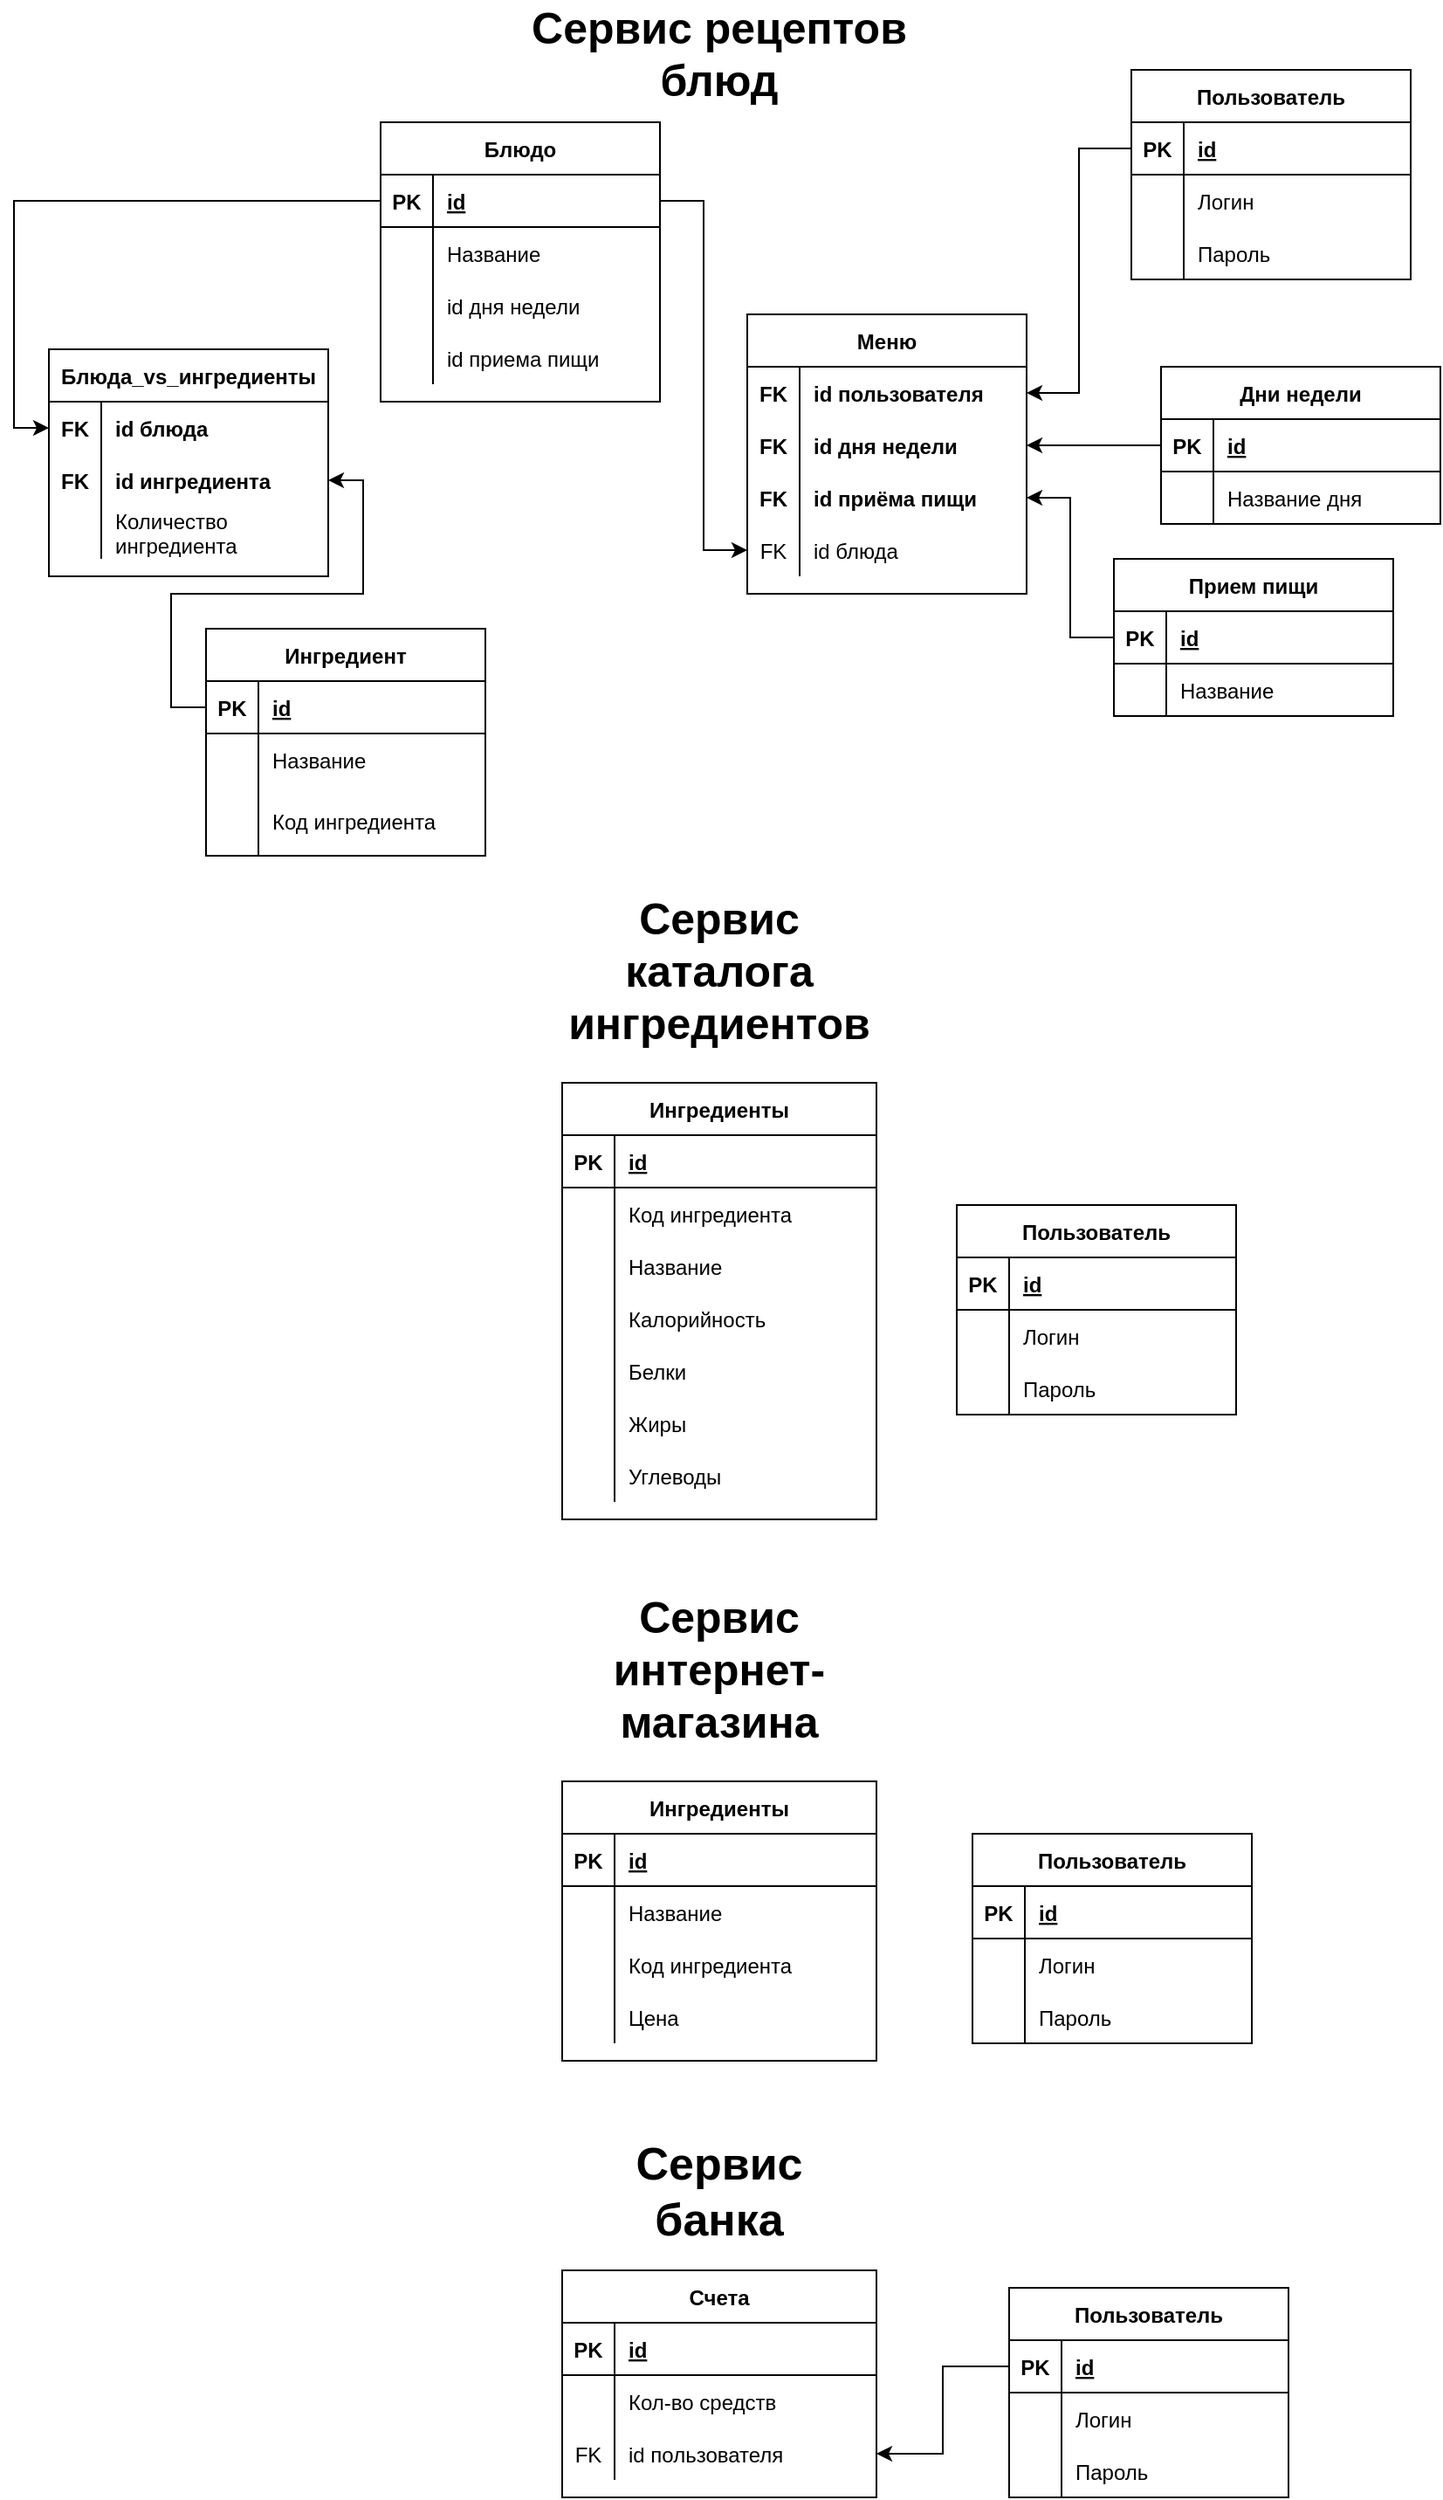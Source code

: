 <mxfile version="14.4.4" type="device"><diagram id="7tU96ylxtwfnpz9lTjHq" name="Page-1"><mxGraphModel dx="1038" dy="556" grid="1" gridSize="10" guides="1" tooltips="1" connect="1" arrows="1" fold="1" page="1" pageScale="1" pageWidth="827" pageHeight="1169" math="0" shadow="0"><root><mxCell id="0"/><mxCell id="1" parent="0"/><mxCell id="4gnPlM6tPRSw_MFPbT36-7" value="Дни недели" style="shape=table;startSize=30;container=1;collapsible=1;childLayout=tableLayout;fixedRows=1;rowLines=0;fontStyle=1;align=center;resizeLast=1;" parent="1" vertex="1"><mxGeometry x="667" y="240" width="160" height="90" as="geometry"/></mxCell><mxCell id="4gnPlM6tPRSw_MFPbT36-8" value="" style="shape=partialRectangle;collapsible=0;dropTarget=0;pointerEvents=0;fillColor=none;top=0;left=0;bottom=1;right=0;points=[[0,0.5],[1,0.5]];portConstraint=eastwest;" parent="4gnPlM6tPRSw_MFPbT36-7" vertex="1"><mxGeometry y="30" width="160" height="30" as="geometry"/></mxCell><mxCell id="4gnPlM6tPRSw_MFPbT36-9" value="PK" style="shape=partialRectangle;connectable=0;fillColor=none;top=0;left=0;bottom=0;right=0;fontStyle=1;overflow=hidden;" parent="4gnPlM6tPRSw_MFPbT36-8" vertex="1"><mxGeometry width="30" height="30" as="geometry"/></mxCell><mxCell id="4gnPlM6tPRSw_MFPbT36-10" value="id" style="shape=partialRectangle;connectable=0;fillColor=none;top=0;left=0;bottom=0;right=0;align=left;spacingLeft=6;fontStyle=5;overflow=hidden;" parent="4gnPlM6tPRSw_MFPbT36-8" vertex="1"><mxGeometry x="30" width="130" height="30" as="geometry"/></mxCell><mxCell id="4gnPlM6tPRSw_MFPbT36-11" value="" style="shape=partialRectangle;collapsible=0;dropTarget=0;pointerEvents=0;fillColor=none;top=0;left=0;bottom=0;right=0;points=[[0,0.5],[1,0.5]];portConstraint=eastwest;" parent="4gnPlM6tPRSw_MFPbT36-7" vertex="1"><mxGeometry y="60" width="160" height="30" as="geometry"/></mxCell><mxCell id="4gnPlM6tPRSw_MFPbT36-12" value="" style="shape=partialRectangle;connectable=0;fillColor=none;top=0;left=0;bottom=0;right=0;editable=1;overflow=hidden;" parent="4gnPlM6tPRSw_MFPbT36-11" vertex="1"><mxGeometry width="30" height="30" as="geometry"/></mxCell><mxCell id="4gnPlM6tPRSw_MFPbT36-13" value="Название дня" style="shape=partialRectangle;connectable=0;fillColor=none;top=0;left=0;bottom=0;right=0;align=left;spacingLeft=6;overflow=hidden;" parent="4gnPlM6tPRSw_MFPbT36-11" vertex="1"><mxGeometry x="30" width="130" height="30" as="geometry"/></mxCell><mxCell id="4gnPlM6tPRSw_MFPbT36-20" value="Прием пищи" style="shape=table;startSize=30;container=1;collapsible=1;childLayout=tableLayout;fixedRows=1;rowLines=0;fontStyle=1;align=center;resizeLast=1;" parent="1" vertex="1"><mxGeometry x="640" y="350" width="160" height="90" as="geometry"/></mxCell><mxCell id="4gnPlM6tPRSw_MFPbT36-21" value="" style="shape=partialRectangle;collapsible=0;dropTarget=0;pointerEvents=0;fillColor=none;top=0;left=0;bottom=1;right=0;points=[[0,0.5],[1,0.5]];portConstraint=eastwest;" parent="4gnPlM6tPRSw_MFPbT36-20" vertex="1"><mxGeometry y="30" width="160" height="30" as="geometry"/></mxCell><mxCell id="4gnPlM6tPRSw_MFPbT36-22" value="PK" style="shape=partialRectangle;connectable=0;fillColor=none;top=0;left=0;bottom=0;right=0;fontStyle=1;overflow=hidden;" parent="4gnPlM6tPRSw_MFPbT36-21" vertex="1"><mxGeometry width="30" height="30" as="geometry"/></mxCell><mxCell id="4gnPlM6tPRSw_MFPbT36-23" value="id" style="shape=partialRectangle;connectable=0;fillColor=none;top=0;left=0;bottom=0;right=0;align=left;spacingLeft=6;fontStyle=5;overflow=hidden;" parent="4gnPlM6tPRSw_MFPbT36-21" vertex="1"><mxGeometry x="30" width="130" height="30" as="geometry"/></mxCell><mxCell id="4gnPlM6tPRSw_MFPbT36-24" value="" style="shape=partialRectangle;collapsible=0;dropTarget=0;pointerEvents=0;fillColor=none;top=0;left=0;bottom=0;right=0;points=[[0,0.5],[1,0.5]];portConstraint=eastwest;" parent="4gnPlM6tPRSw_MFPbT36-20" vertex="1"><mxGeometry y="60" width="160" height="30" as="geometry"/></mxCell><mxCell id="4gnPlM6tPRSw_MFPbT36-25" value="" style="shape=partialRectangle;connectable=0;fillColor=none;top=0;left=0;bottom=0;right=0;editable=1;overflow=hidden;" parent="4gnPlM6tPRSw_MFPbT36-24" vertex="1"><mxGeometry width="30" height="30" as="geometry"/></mxCell><mxCell id="4gnPlM6tPRSw_MFPbT36-26" value="Название" style="shape=partialRectangle;connectable=0;fillColor=none;top=0;left=0;bottom=0;right=0;align=left;spacingLeft=6;overflow=hidden;" parent="4gnPlM6tPRSw_MFPbT36-24" vertex="1"><mxGeometry x="30" width="130" height="30" as="geometry"/></mxCell><mxCell id="4gnPlM6tPRSw_MFPbT36-33" value="Блюдо" style="shape=table;startSize=30;container=1;collapsible=1;childLayout=tableLayout;fixedRows=1;rowLines=0;fontStyle=1;align=center;resizeLast=1;" parent="1" vertex="1"><mxGeometry x="220" y="100" width="160" height="160" as="geometry"/></mxCell><mxCell id="4gnPlM6tPRSw_MFPbT36-34" value="" style="shape=partialRectangle;collapsible=0;dropTarget=0;pointerEvents=0;fillColor=none;top=0;left=0;bottom=1;right=0;points=[[0,0.5],[1,0.5]];portConstraint=eastwest;" parent="4gnPlM6tPRSw_MFPbT36-33" vertex="1"><mxGeometry y="30" width="160" height="30" as="geometry"/></mxCell><mxCell id="4gnPlM6tPRSw_MFPbT36-35" value="PK" style="shape=partialRectangle;connectable=0;fillColor=none;top=0;left=0;bottom=0;right=0;fontStyle=1;overflow=hidden;" parent="4gnPlM6tPRSw_MFPbT36-34" vertex="1"><mxGeometry width="30" height="30" as="geometry"/></mxCell><mxCell id="4gnPlM6tPRSw_MFPbT36-36" value="id" style="shape=partialRectangle;connectable=0;fillColor=none;top=0;left=0;bottom=0;right=0;align=left;spacingLeft=6;fontStyle=5;overflow=hidden;" parent="4gnPlM6tPRSw_MFPbT36-34" vertex="1"><mxGeometry x="30" width="130" height="30" as="geometry"/></mxCell><mxCell id="4gnPlM6tPRSw_MFPbT36-37" value="" style="shape=partialRectangle;collapsible=0;dropTarget=0;pointerEvents=0;fillColor=none;top=0;left=0;bottom=0;right=0;points=[[0,0.5],[1,0.5]];portConstraint=eastwest;" parent="4gnPlM6tPRSw_MFPbT36-33" vertex="1"><mxGeometry y="60" width="160" height="30" as="geometry"/></mxCell><mxCell id="4gnPlM6tPRSw_MFPbT36-38" value="" style="shape=partialRectangle;connectable=0;fillColor=none;top=0;left=0;bottom=0;right=0;editable=1;overflow=hidden;" parent="4gnPlM6tPRSw_MFPbT36-37" vertex="1"><mxGeometry width="30" height="30" as="geometry"/></mxCell><mxCell id="4gnPlM6tPRSw_MFPbT36-39" value="Название" style="shape=partialRectangle;connectable=0;fillColor=none;top=0;left=0;bottom=0;right=0;align=left;spacingLeft=6;overflow=hidden;" parent="4gnPlM6tPRSw_MFPbT36-37" vertex="1"><mxGeometry x="30" width="130" height="30" as="geometry"/></mxCell><mxCell id="4gnPlM6tPRSw_MFPbT36-40" value="" style="shape=partialRectangle;collapsible=0;dropTarget=0;pointerEvents=0;fillColor=none;top=0;left=0;bottom=0;right=0;points=[[0,0.5],[1,0.5]];portConstraint=eastwest;" parent="4gnPlM6tPRSw_MFPbT36-33" vertex="1"><mxGeometry y="90" width="160" height="30" as="geometry"/></mxCell><mxCell id="4gnPlM6tPRSw_MFPbT36-41" value="" style="shape=partialRectangle;connectable=0;fillColor=none;top=0;left=0;bottom=0;right=0;editable=1;overflow=hidden;" parent="4gnPlM6tPRSw_MFPbT36-40" vertex="1"><mxGeometry width="30" height="30" as="geometry"/></mxCell><mxCell id="4gnPlM6tPRSw_MFPbT36-42" value="id дня недели" style="shape=partialRectangle;connectable=0;fillColor=none;top=0;left=0;bottom=0;right=0;align=left;spacingLeft=6;overflow=hidden;" parent="4gnPlM6tPRSw_MFPbT36-40" vertex="1"><mxGeometry x="30" width="130" height="30" as="geometry"/></mxCell><mxCell id="4gnPlM6tPRSw_MFPbT36-43" value="" style="shape=partialRectangle;collapsible=0;dropTarget=0;pointerEvents=0;fillColor=none;top=0;left=0;bottom=0;right=0;points=[[0,0.5],[1,0.5]];portConstraint=eastwest;" parent="4gnPlM6tPRSw_MFPbT36-33" vertex="1"><mxGeometry y="120" width="160" height="30" as="geometry"/></mxCell><mxCell id="4gnPlM6tPRSw_MFPbT36-44" value="" style="shape=partialRectangle;connectable=0;fillColor=none;top=0;left=0;bottom=0;right=0;editable=1;overflow=hidden;" parent="4gnPlM6tPRSw_MFPbT36-43" vertex="1"><mxGeometry width="30" height="30" as="geometry"/></mxCell><mxCell id="4gnPlM6tPRSw_MFPbT36-45" value="id приема пищи" style="shape=partialRectangle;connectable=0;fillColor=none;top=0;left=0;bottom=0;right=0;align=left;spacingLeft=6;overflow=hidden;" parent="4gnPlM6tPRSw_MFPbT36-43" vertex="1"><mxGeometry x="30" width="130" height="30" as="geometry"/></mxCell><mxCell id="4gnPlM6tPRSw_MFPbT36-46" value="Ингредиент" style="shape=table;startSize=30;container=1;collapsible=1;childLayout=tableLayout;fixedRows=1;rowLines=0;fontStyle=1;align=center;resizeLast=1;" parent="1" vertex="1"><mxGeometry x="120" y="390" width="160" height="130" as="geometry"/></mxCell><mxCell id="4gnPlM6tPRSw_MFPbT36-47" value="" style="shape=partialRectangle;collapsible=0;dropTarget=0;pointerEvents=0;fillColor=none;top=0;left=0;bottom=1;right=0;points=[[0,0.5],[1,0.5]];portConstraint=eastwest;" parent="4gnPlM6tPRSw_MFPbT36-46" vertex="1"><mxGeometry y="30" width="160" height="30" as="geometry"/></mxCell><mxCell id="4gnPlM6tPRSw_MFPbT36-48" value="PK" style="shape=partialRectangle;connectable=0;fillColor=none;top=0;left=0;bottom=0;right=0;fontStyle=1;overflow=hidden;" parent="4gnPlM6tPRSw_MFPbT36-47" vertex="1"><mxGeometry width="30" height="30" as="geometry"/></mxCell><mxCell id="4gnPlM6tPRSw_MFPbT36-49" value="id" style="shape=partialRectangle;connectable=0;fillColor=none;top=0;left=0;bottom=0;right=0;align=left;spacingLeft=6;fontStyle=5;overflow=hidden;" parent="4gnPlM6tPRSw_MFPbT36-47" vertex="1"><mxGeometry x="30" width="130" height="30" as="geometry"/></mxCell><mxCell id="4gnPlM6tPRSw_MFPbT36-50" value="" style="shape=partialRectangle;collapsible=0;dropTarget=0;pointerEvents=0;fillColor=none;top=0;left=0;bottom=0;right=0;points=[[0,0.5],[1,0.5]];portConstraint=eastwest;" parent="4gnPlM6tPRSw_MFPbT36-46" vertex="1"><mxGeometry y="60" width="160" height="30" as="geometry"/></mxCell><mxCell id="4gnPlM6tPRSw_MFPbT36-51" value="" style="shape=partialRectangle;connectable=0;fillColor=none;top=0;left=0;bottom=0;right=0;editable=1;overflow=hidden;" parent="4gnPlM6tPRSw_MFPbT36-50" vertex="1"><mxGeometry width="30" height="30" as="geometry"/></mxCell><mxCell id="4gnPlM6tPRSw_MFPbT36-52" value="Название" style="shape=partialRectangle;connectable=0;fillColor=none;top=0;left=0;bottom=0;right=0;align=left;spacingLeft=6;overflow=hidden;" parent="4gnPlM6tPRSw_MFPbT36-50" vertex="1"><mxGeometry x="30" width="130" height="30" as="geometry"/></mxCell><mxCell id="4gnPlM6tPRSw_MFPbT36-53" value="" style="shape=partialRectangle;collapsible=0;dropTarget=0;pointerEvents=0;fillColor=none;top=0;left=0;bottom=0;right=0;points=[[0,0.5],[1,0.5]];portConstraint=eastwest;" parent="4gnPlM6tPRSw_MFPbT36-46" vertex="1"><mxGeometry y="90" width="160" height="40" as="geometry"/></mxCell><mxCell id="4gnPlM6tPRSw_MFPbT36-54" value="" style="shape=partialRectangle;connectable=0;fillColor=none;top=0;left=0;bottom=0;right=0;editable=1;overflow=hidden;" parent="4gnPlM6tPRSw_MFPbT36-53" vertex="1"><mxGeometry width="30" height="40" as="geometry"/></mxCell><mxCell id="4gnPlM6tPRSw_MFPbT36-55" value="Код ингредиента" style="shape=partialRectangle;connectable=0;fillColor=none;top=0;left=0;bottom=0;right=0;align=left;spacingLeft=6;overflow=hidden;" parent="4gnPlM6tPRSw_MFPbT36-53" vertex="1"><mxGeometry x="30" width="130" height="40" as="geometry"/></mxCell><mxCell id="4gnPlM6tPRSw_MFPbT36-59" value="Блюда_vs_ингредиенты" style="shape=table;startSize=30;container=1;collapsible=1;childLayout=tableLayout;fixedRows=1;rowLines=0;fontStyle=1;align=center;resizeLast=1;" parent="1" vertex="1"><mxGeometry x="30" y="230" width="160" height="130" as="geometry"/></mxCell><mxCell id="4gnPlM6tPRSw_MFPbT36-63" value="" style="shape=partialRectangle;collapsible=0;dropTarget=0;pointerEvents=0;fillColor=none;top=0;left=0;bottom=0;right=0;points=[[0,0.5],[1,0.5]];portConstraint=eastwest;" parent="4gnPlM6tPRSw_MFPbT36-59" vertex="1"><mxGeometry y="30" width="160" height="30" as="geometry"/></mxCell><mxCell id="4gnPlM6tPRSw_MFPbT36-64" value="FK" style="shape=partialRectangle;connectable=0;fillColor=none;top=0;left=0;bottom=0;right=0;editable=1;overflow=hidden;fontStyle=1" parent="4gnPlM6tPRSw_MFPbT36-63" vertex="1"><mxGeometry width="30" height="30" as="geometry"/></mxCell><mxCell id="4gnPlM6tPRSw_MFPbT36-65" value="id блюда" style="shape=partialRectangle;connectable=0;fillColor=none;top=0;left=0;bottom=0;right=0;align=left;spacingLeft=6;overflow=hidden;fontStyle=1" parent="4gnPlM6tPRSw_MFPbT36-63" vertex="1"><mxGeometry x="30" width="130" height="30" as="geometry"/></mxCell><mxCell id="4gnPlM6tPRSw_MFPbT36-66" value="" style="shape=partialRectangle;collapsible=0;dropTarget=0;pointerEvents=0;fillColor=none;top=0;left=0;bottom=0;right=0;points=[[0,0.5],[1,0.5]];portConstraint=eastwest;" parent="4gnPlM6tPRSw_MFPbT36-59" vertex="1"><mxGeometry y="60" width="160" height="30" as="geometry"/></mxCell><mxCell id="4gnPlM6tPRSw_MFPbT36-67" value="FK" style="shape=partialRectangle;connectable=0;fillColor=none;top=0;left=0;bottom=0;right=0;editable=1;overflow=hidden;fontStyle=1" parent="4gnPlM6tPRSw_MFPbT36-66" vertex="1"><mxGeometry width="30" height="30" as="geometry"/></mxCell><mxCell id="4gnPlM6tPRSw_MFPbT36-68" value="id ингредиента" style="shape=partialRectangle;connectable=0;fillColor=none;top=0;left=0;bottom=0;right=0;align=left;spacingLeft=6;overflow=hidden;fontStyle=1" parent="4gnPlM6tPRSw_MFPbT36-66" vertex="1"><mxGeometry x="30" width="130" height="30" as="geometry"/></mxCell><mxCell id="LIwe4AblTWk405Axfbpj-1" value="" style="shape=partialRectangle;collapsible=0;dropTarget=0;pointerEvents=0;fillColor=none;top=0;left=0;bottom=0;right=0;points=[[0,0.5],[1,0.5]];portConstraint=eastwest;" parent="4gnPlM6tPRSw_MFPbT36-59" vertex="1"><mxGeometry y="90" width="160" height="30" as="geometry"/></mxCell><mxCell id="LIwe4AblTWk405Axfbpj-2" value="" style="shape=partialRectangle;connectable=0;fillColor=none;top=0;left=0;bottom=0;right=0;editable=1;overflow=hidden;fontStyle=1" parent="LIwe4AblTWk405Axfbpj-1" vertex="1"><mxGeometry width="30" height="30" as="geometry"/></mxCell><mxCell id="LIwe4AblTWk405Axfbpj-3" value="Количество &#10;ингредиента" style="shape=partialRectangle;connectable=0;fillColor=none;top=0;left=0;bottom=0;right=0;align=left;spacingLeft=6;overflow=hidden;fontStyle=0" parent="LIwe4AblTWk405Axfbpj-1" vertex="1"><mxGeometry x="30" width="130" height="30" as="geometry"/></mxCell><mxCell id="4gnPlM6tPRSw_MFPbT36-72" style="edgeStyle=orthogonalEdgeStyle;rounded=0;orthogonalLoop=1;jettySize=auto;html=1;entryX=0;entryY=0.5;entryDx=0;entryDy=0;" parent="1" source="4gnPlM6tPRSw_MFPbT36-34" target="4gnPlM6tPRSw_MFPbT36-63" edge="1"><mxGeometry relative="1" as="geometry"/></mxCell><mxCell id="4gnPlM6tPRSw_MFPbT36-73" style="edgeStyle=orthogonalEdgeStyle;rounded=0;orthogonalLoop=1;jettySize=auto;html=1;exitX=0;exitY=0.5;exitDx=0;exitDy=0;entryX=1;entryY=0.5;entryDx=0;entryDy=0;" parent="1" source="4gnPlM6tPRSw_MFPbT36-47" target="4gnPlM6tPRSw_MFPbT36-66" edge="1"><mxGeometry relative="1" as="geometry"/></mxCell><mxCell id="4gnPlM6tPRSw_MFPbT36-76" value="&lt;font style=&quot;font-size: 25px&quot;&gt;&lt;b&gt;Сервис рецептов блюд&lt;/b&gt;&lt;/font&gt;" style="text;html=1;strokeColor=none;fillColor=none;align=center;verticalAlign=middle;whiteSpace=wrap;rounded=0;" parent="1" vertex="1"><mxGeometry x="269" y="30" width="290" height="60" as="geometry"/></mxCell><mxCell id="4gnPlM6tPRSw_MFPbT36-77" value="&lt;font size=&quot;1&quot;&gt;&lt;b style=&quot;font-size: 25px&quot;&gt;Сервис каталога ингредиентов&lt;/b&gt;&lt;/font&gt;" style="text;html=1;strokeColor=none;fillColor=none;align=center;verticalAlign=middle;whiteSpace=wrap;rounded=0;" parent="1" vertex="1"><mxGeometry x="311" y="540" width="206" height="90" as="geometry"/></mxCell><mxCell id="4gnPlM6tPRSw_MFPbT36-78" value="Ингредиенты" style="shape=table;startSize=30;container=1;collapsible=1;childLayout=tableLayout;fixedRows=1;rowLines=0;fontStyle=1;align=center;resizeLast=1;" parent="1" vertex="1"><mxGeometry x="324" y="650" width="180" height="250" as="geometry"/></mxCell><mxCell id="4gnPlM6tPRSw_MFPbT36-79" value="" style="shape=partialRectangle;collapsible=0;dropTarget=0;pointerEvents=0;fillColor=none;top=0;left=0;bottom=1;right=0;points=[[0,0.5],[1,0.5]];portConstraint=eastwest;" parent="4gnPlM6tPRSw_MFPbT36-78" vertex="1"><mxGeometry y="30" width="180" height="30" as="geometry"/></mxCell><mxCell id="4gnPlM6tPRSw_MFPbT36-80" value="PK" style="shape=partialRectangle;connectable=0;fillColor=none;top=0;left=0;bottom=0;right=0;fontStyle=1;overflow=hidden;" parent="4gnPlM6tPRSw_MFPbT36-79" vertex="1"><mxGeometry width="30" height="30" as="geometry"/></mxCell><mxCell id="4gnPlM6tPRSw_MFPbT36-81" value="id" style="shape=partialRectangle;connectable=0;fillColor=none;top=0;left=0;bottom=0;right=0;align=left;spacingLeft=6;fontStyle=5;overflow=hidden;" parent="4gnPlM6tPRSw_MFPbT36-79" vertex="1"><mxGeometry x="30" width="150" height="30" as="geometry"/></mxCell><mxCell id="4gnPlM6tPRSw_MFPbT36-82" value="" style="shape=partialRectangle;collapsible=0;dropTarget=0;pointerEvents=0;fillColor=none;top=0;left=0;bottom=0;right=0;points=[[0,0.5],[1,0.5]];portConstraint=eastwest;" parent="4gnPlM6tPRSw_MFPbT36-78" vertex="1"><mxGeometry y="60" width="180" height="30" as="geometry"/></mxCell><mxCell id="4gnPlM6tPRSw_MFPbT36-83" value="" style="shape=partialRectangle;connectable=0;fillColor=none;top=0;left=0;bottom=0;right=0;editable=1;overflow=hidden;" parent="4gnPlM6tPRSw_MFPbT36-82" vertex="1"><mxGeometry width="30" height="30" as="geometry"/></mxCell><mxCell id="4gnPlM6tPRSw_MFPbT36-84" value="Код ингредиента" style="shape=partialRectangle;connectable=0;fillColor=none;top=0;left=0;bottom=0;right=0;align=left;spacingLeft=6;overflow=hidden;" parent="4gnPlM6tPRSw_MFPbT36-82" vertex="1"><mxGeometry x="30" width="150" height="30" as="geometry"/></mxCell><mxCell id="4gnPlM6tPRSw_MFPbT36-85" value="" style="shape=partialRectangle;collapsible=0;dropTarget=0;pointerEvents=0;fillColor=none;top=0;left=0;bottom=0;right=0;points=[[0,0.5],[1,0.5]];portConstraint=eastwest;" parent="4gnPlM6tPRSw_MFPbT36-78" vertex="1"><mxGeometry y="90" width="180" height="30" as="geometry"/></mxCell><mxCell id="4gnPlM6tPRSw_MFPbT36-86" value="" style="shape=partialRectangle;connectable=0;fillColor=none;top=0;left=0;bottom=0;right=0;editable=1;overflow=hidden;" parent="4gnPlM6tPRSw_MFPbT36-85" vertex="1"><mxGeometry width="30" height="30" as="geometry"/></mxCell><mxCell id="4gnPlM6tPRSw_MFPbT36-87" value="Название" style="shape=partialRectangle;connectable=0;fillColor=none;top=0;left=0;bottom=0;right=0;align=left;spacingLeft=6;overflow=hidden;" parent="4gnPlM6tPRSw_MFPbT36-85" vertex="1"><mxGeometry x="30" width="150" height="30" as="geometry"/></mxCell><mxCell id="4gnPlM6tPRSw_MFPbT36-88" value="" style="shape=partialRectangle;collapsible=0;dropTarget=0;pointerEvents=0;fillColor=none;top=0;left=0;bottom=0;right=0;points=[[0,0.5],[1,0.5]];portConstraint=eastwest;" parent="4gnPlM6tPRSw_MFPbT36-78" vertex="1"><mxGeometry y="120" width="180" height="30" as="geometry"/></mxCell><mxCell id="4gnPlM6tPRSw_MFPbT36-89" value="" style="shape=partialRectangle;connectable=0;fillColor=none;top=0;left=0;bottom=0;right=0;editable=1;overflow=hidden;" parent="4gnPlM6tPRSw_MFPbT36-88" vertex="1"><mxGeometry width="30" height="30" as="geometry"/></mxCell><mxCell id="4gnPlM6tPRSw_MFPbT36-90" value="Калорийность" style="shape=partialRectangle;connectable=0;fillColor=none;top=0;left=0;bottom=0;right=0;align=left;spacingLeft=6;overflow=hidden;" parent="4gnPlM6tPRSw_MFPbT36-88" vertex="1"><mxGeometry x="30" width="150" height="30" as="geometry"/></mxCell><mxCell id="4gnPlM6tPRSw_MFPbT36-91" value="" style="shape=partialRectangle;collapsible=0;dropTarget=0;pointerEvents=0;fillColor=none;top=0;left=0;bottom=0;right=0;points=[[0,0.5],[1,0.5]];portConstraint=eastwest;" parent="4gnPlM6tPRSw_MFPbT36-78" vertex="1"><mxGeometry y="150" width="180" height="30" as="geometry"/></mxCell><mxCell id="4gnPlM6tPRSw_MFPbT36-92" value="" style="shape=partialRectangle;connectable=0;fillColor=none;top=0;left=0;bottom=0;right=0;editable=1;overflow=hidden;" parent="4gnPlM6tPRSw_MFPbT36-91" vertex="1"><mxGeometry width="30" height="30" as="geometry"/></mxCell><mxCell id="4gnPlM6tPRSw_MFPbT36-93" value="Белки" style="shape=partialRectangle;connectable=0;fillColor=none;top=0;left=0;bottom=0;right=0;align=left;spacingLeft=6;overflow=hidden;" parent="4gnPlM6tPRSw_MFPbT36-91" vertex="1"><mxGeometry x="30" width="150" height="30" as="geometry"/></mxCell><mxCell id="4gnPlM6tPRSw_MFPbT36-94" value="" style="shape=partialRectangle;collapsible=0;dropTarget=0;pointerEvents=0;fillColor=none;top=0;left=0;bottom=0;right=0;points=[[0,0.5],[1,0.5]];portConstraint=eastwest;" parent="4gnPlM6tPRSw_MFPbT36-78" vertex="1"><mxGeometry y="180" width="180" height="30" as="geometry"/></mxCell><mxCell id="4gnPlM6tPRSw_MFPbT36-95" value="" style="shape=partialRectangle;connectable=0;fillColor=none;top=0;left=0;bottom=0;right=0;editable=1;overflow=hidden;" parent="4gnPlM6tPRSw_MFPbT36-94" vertex="1"><mxGeometry width="30" height="30" as="geometry"/></mxCell><mxCell id="4gnPlM6tPRSw_MFPbT36-96" value="Жиры" style="shape=partialRectangle;connectable=0;fillColor=none;top=0;left=0;bottom=0;right=0;align=left;spacingLeft=6;overflow=hidden;" parent="4gnPlM6tPRSw_MFPbT36-94" vertex="1"><mxGeometry x="30" width="150" height="30" as="geometry"/></mxCell><mxCell id="4gnPlM6tPRSw_MFPbT36-97" value="" style="shape=partialRectangle;collapsible=0;dropTarget=0;pointerEvents=0;fillColor=none;top=0;left=0;bottom=0;right=0;points=[[0,0.5],[1,0.5]];portConstraint=eastwest;" parent="4gnPlM6tPRSw_MFPbT36-78" vertex="1"><mxGeometry y="210" width="180" height="30" as="geometry"/></mxCell><mxCell id="4gnPlM6tPRSw_MFPbT36-98" value="" style="shape=partialRectangle;connectable=0;fillColor=none;top=0;left=0;bottom=0;right=0;editable=1;overflow=hidden;" parent="4gnPlM6tPRSw_MFPbT36-97" vertex="1"><mxGeometry width="30" height="30" as="geometry"/></mxCell><mxCell id="4gnPlM6tPRSw_MFPbT36-99" value="Углеводы" style="shape=partialRectangle;connectable=0;fillColor=none;top=0;left=0;bottom=0;right=0;align=left;spacingLeft=6;overflow=hidden;" parent="4gnPlM6tPRSw_MFPbT36-97" vertex="1"><mxGeometry x="30" width="150" height="30" as="geometry"/></mxCell><mxCell id="4gnPlM6tPRSw_MFPbT36-100" value="&lt;font size=&quot;1&quot;&gt;&lt;b style=&quot;font-size: 25px&quot;&gt;Сервис интернет-магазина&lt;/b&gt;&lt;/font&gt;" style="text;html=1;strokeColor=none;fillColor=none;align=center;verticalAlign=middle;whiteSpace=wrap;rounded=0;" parent="1" vertex="1"><mxGeometry x="326" y="940" width="176" height="90" as="geometry"/></mxCell><mxCell id="4gnPlM6tPRSw_MFPbT36-101" value="Ингредиенты" style="shape=table;startSize=30;container=1;collapsible=1;childLayout=tableLayout;fixedRows=1;rowLines=0;fontStyle=1;align=center;resizeLast=1;" parent="1" vertex="1"><mxGeometry x="324" y="1050" width="180" height="160" as="geometry"/></mxCell><mxCell id="4gnPlM6tPRSw_MFPbT36-102" value="" style="shape=partialRectangle;collapsible=0;dropTarget=0;pointerEvents=0;fillColor=none;top=0;left=0;bottom=1;right=0;points=[[0,0.5],[1,0.5]];portConstraint=eastwest;" parent="4gnPlM6tPRSw_MFPbT36-101" vertex="1"><mxGeometry y="30" width="180" height="30" as="geometry"/></mxCell><mxCell id="4gnPlM6tPRSw_MFPbT36-103" value="PK" style="shape=partialRectangle;connectable=0;fillColor=none;top=0;left=0;bottom=0;right=0;fontStyle=1;overflow=hidden;" parent="4gnPlM6tPRSw_MFPbT36-102" vertex="1"><mxGeometry width="30" height="30" as="geometry"/></mxCell><mxCell id="4gnPlM6tPRSw_MFPbT36-104" value="id" style="shape=partialRectangle;connectable=0;fillColor=none;top=0;left=0;bottom=0;right=0;align=left;spacingLeft=6;fontStyle=5;overflow=hidden;" parent="4gnPlM6tPRSw_MFPbT36-102" vertex="1"><mxGeometry x="30" width="150" height="30" as="geometry"/></mxCell><mxCell id="4gnPlM6tPRSw_MFPbT36-105" value="" style="shape=partialRectangle;collapsible=0;dropTarget=0;pointerEvents=0;fillColor=none;top=0;left=0;bottom=0;right=0;points=[[0,0.5],[1,0.5]];portConstraint=eastwest;" parent="4gnPlM6tPRSw_MFPbT36-101" vertex="1"><mxGeometry y="60" width="180" height="30" as="geometry"/></mxCell><mxCell id="4gnPlM6tPRSw_MFPbT36-106" value="" style="shape=partialRectangle;connectable=0;fillColor=none;top=0;left=0;bottom=0;right=0;editable=1;overflow=hidden;" parent="4gnPlM6tPRSw_MFPbT36-105" vertex="1"><mxGeometry width="30" height="30" as="geometry"/></mxCell><mxCell id="4gnPlM6tPRSw_MFPbT36-107" value="Название" style="shape=partialRectangle;connectable=0;fillColor=none;top=0;left=0;bottom=0;right=0;align=left;spacingLeft=6;overflow=hidden;" parent="4gnPlM6tPRSw_MFPbT36-105" vertex="1"><mxGeometry x="30" width="150" height="30" as="geometry"/></mxCell><mxCell id="4gnPlM6tPRSw_MFPbT36-108" value="" style="shape=partialRectangle;collapsible=0;dropTarget=0;pointerEvents=0;fillColor=none;top=0;left=0;bottom=0;right=0;points=[[0,0.5],[1,0.5]];portConstraint=eastwest;" parent="4gnPlM6tPRSw_MFPbT36-101" vertex="1"><mxGeometry y="90" width="180" height="30" as="geometry"/></mxCell><mxCell id="4gnPlM6tPRSw_MFPbT36-109" value="" style="shape=partialRectangle;connectable=0;fillColor=none;top=0;left=0;bottom=0;right=0;editable=1;overflow=hidden;" parent="4gnPlM6tPRSw_MFPbT36-108" vertex="1"><mxGeometry width="30" height="30" as="geometry"/></mxCell><mxCell id="4gnPlM6tPRSw_MFPbT36-110" value="Код ингредиента" style="shape=partialRectangle;connectable=0;fillColor=none;top=0;left=0;bottom=0;right=0;align=left;spacingLeft=6;overflow=hidden;" parent="4gnPlM6tPRSw_MFPbT36-108" vertex="1"><mxGeometry x="30" width="150" height="30" as="geometry"/></mxCell><mxCell id="4gnPlM6tPRSw_MFPbT36-111" value="" style="shape=partialRectangle;collapsible=0;dropTarget=0;pointerEvents=0;fillColor=none;top=0;left=0;bottom=0;right=0;points=[[0,0.5],[1,0.5]];portConstraint=eastwest;" parent="4gnPlM6tPRSw_MFPbT36-101" vertex="1"><mxGeometry y="120" width="180" height="30" as="geometry"/></mxCell><mxCell id="4gnPlM6tPRSw_MFPbT36-112" value="" style="shape=partialRectangle;connectable=0;fillColor=none;top=0;left=0;bottom=0;right=0;editable=1;overflow=hidden;" parent="4gnPlM6tPRSw_MFPbT36-111" vertex="1"><mxGeometry width="30" height="30" as="geometry"/></mxCell><mxCell id="4gnPlM6tPRSw_MFPbT36-113" value="Цена" style="shape=partialRectangle;connectable=0;fillColor=none;top=0;left=0;bottom=0;right=0;align=left;spacingLeft=6;overflow=hidden;" parent="4gnPlM6tPRSw_MFPbT36-111" vertex="1"><mxGeometry x="30" width="150" height="30" as="geometry"/></mxCell><mxCell id="4gnPlM6tPRSw_MFPbT36-114" value="&lt;font size=&quot;1&quot;&gt;&lt;b style=&quot;font-size: 26px&quot;&gt;Сервис банка&lt;/b&gt;&lt;/font&gt;" style="text;html=1;strokeColor=none;fillColor=none;align=center;verticalAlign=middle;whiteSpace=wrap;rounded=0;" parent="1" vertex="1"><mxGeometry x="326" y="1250" width="176" height="70" as="geometry"/></mxCell><mxCell id="4gnPlM6tPRSw_MFPbT36-115" value="Счета" style="shape=table;startSize=30;container=1;collapsible=1;childLayout=tableLayout;fixedRows=1;rowLines=0;fontStyle=1;align=center;resizeLast=1;" parent="1" vertex="1"><mxGeometry x="324" y="1330" width="180" height="130" as="geometry"/></mxCell><mxCell id="4gnPlM6tPRSw_MFPbT36-116" value="" style="shape=partialRectangle;collapsible=0;dropTarget=0;pointerEvents=0;fillColor=none;top=0;left=0;bottom=1;right=0;points=[[0,0.5],[1,0.5]];portConstraint=eastwest;" parent="4gnPlM6tPRSw_MFPbT36-115" vertex="1"><mxGeometry y="30" width="180" height="30" as="geometry"/></mxCell><mxCell id="4gnPlM6tPRSw_MFPbT36-117" value="PK" style="shape=partialRectangle;connectable=0;fillColor=none;top=0;left=0;bottom=0;right=0;fontStyle=1;overflow=hidden;" parent="4gnPlM6tPRSw_MFPbT36-116" vertex="1"><mxGeometry width="30" height="30" as="geometry"/></mxCell><mxCell id="4gnPlM6tPRSw_MFPbT36-118" value="id" style="shape=partialRectangle;connectable=0;fillColor=none;top=0;left=0;bottom=0;right=0;align=left;spacingLeft=6;fontStyle=5;overflow=hidden;" parent="4gnPlM6tPRSw_MFPbT36-116" vertex="1"><mxGeometry x="30" width="150" height="30" as="geometry"/></mxCell><mxCell id="4gnPlM6tPRSw_MFPbT36-122" value="" style="shape=partialRectangle;collapsible=0;dropTarget=0;pointerEvents=0;fillColor=none;top=0;left=0;bottom=0;right=0;points=[[0,0.5],[1,0.5]];portConstraint=eastwest;" parent="4gnPlM6tPRSw_MFPbT36-115" vertex="1"><mxGeometry y="60" width="180" height="30" as="geometry"/></mxCell><mxCell id="4gnPlM6tPRSw_MFPbT36-123" value="" style="shape=partialRectangle;connectable=0;fillColor=none;top=0;left=0;bottom=0;right=0;editable=1;overflow=hidden;" parent="4gnPlM6tPRSw_MFPbT36-122" vertex="1"><mxGeometry width="30" height="30" as="geometry"/></mxCell><mxCell id="4gnPlM6tPRSw_MFPbT36-124" value="Кол-во средств" style="shape=partialRectangle;connectable=0;fillColor=none;top=0;left=0;bottom=0;right=0;align=left;spacingLeft=6;overflow=hidden;" parent="4gnPlM6tPRSw_MFPbT36-122" vertex="1"><mxGeometry x="30" width="150" height="30" as="geometry"/></mxCell><mxCell id="vBq86r96CFagzywtBbNH-66" value="" style="shape=partialRectangle;collapsible=0;dropTarget=0;pointerEvents=0;fillColor=none;top=0;left=0;bottom=0;right=0;points=[[0,0.5],[1,0.5]];portConstraint=eastwest;" parent="4gnPlM6tPRSw_MFPbT36-115" vertex="1"><mxGeometry y="90" width="180" height="30" as="geometry"/></mxCell><mxCell id="vBq86r96CFagzywtBbNH-67" value="FK" style="shape=partialRectangle;connectable=0;fillColor=none;top=0;left=0;bottom=0;right=0;editable=1;overflow=hidden;" parent="vBq86r96CFagzywtBbNH-66" vertex="1"><mxGeometry width="30" height="30" as="geometry"/></mxCell><mxCell id="vBq86r96CFagzywtBbNH-68" value="id пользователя" style="shape=partialRectangle;connectable=0;fillColor=none;top=0;left=0;bottom=0;right=0;align=left;spacingLeft=6;overflow=hidden;" parent="vBq86r96CFagzywtBbNH-66" vertex="1"><mxGeometry x="30" width="150" height="30" as="geometry"/></mxCell><mxCell id="vBq86r96CFagzywtBbNH-1" value="Пользователь" style="shape=table;startSize=30;container=1;collapsible=1;childLayout=tableLayout;fixedRows=1;rowLines=0;fontStyle=1;align=center;resizeLast=1;" parent="1" vertex="1"><mxGeometry x="650" y="70" width="160" height="120" as="geometry"/></mxCell><mxCell id="vBq86r96CFagzywtBbNH-2" value="" style="shape=partialRectangle;collapsible=0;dropTarget=0;pointerEvents=0;fillColor=none;top=0;left=0;bottom=1;right=0;points=[[0,0.5],[1,0.5]];portConstraint=eastwest;" parent="vBq86r96CFagzywtBbNH-1" vertex="1"><mxGeometry y="30" width="160" height="30" as="geometry"/></mxCell><mxCell id="vBq86r96CFagzywtBbNH-3" value="PK" style="shape=partialRectangle;connectable=0;fillColor=none;top=0;left=0;bottom=0;right=0;fontStyle=1;overflow=hidden;" parent="vBq86r96CFagzywtBbNH-2" vertex="1"><mxGeometry width="30" height="30" as="geometry"/></mxCell><mxCell id="vBq86r96CFagzywtBbNH-4" value="id" style="shape=partialRectangle;connectable=0;fillColor=none;top=0;left=0;bottom=0;right=0;align=left;spacingLeft=6;fontStyle=5;overflow=hidden;" parent="vBq86r96CFagzywtBbNH-2" vertex="1"><mxGeometry x="30" width="130" height="30" as="geometry"/></mxCell><mxCell id="vBq86r96CFagzywtBbNH-5" value="" style="shape=partialRectangle;collapsible=0;dropTarget=0;pointerEvents=0;fillColor=none;top=0;left=0;bottom=0;right=0;points=[[0,0.5],[1,0.5]];portConstraint=eastwest;" parent="vBq86r96CFagzywtBbNH-1" vertex="1"><mxGeometry y="60" width="160" height="30" as="geometry"/></mxCell><mxCell id="vBq86r96CFagzywtBbNH-6" value="" style="shape=partialRectangle;connectable=0;fillColor=none;top=0;left=0;bottom=0;right=0;editable=1;overflow=hidden;" parent="vBq86r96CFagzywtBbNH-5" vertex="1"><mxGeometry width="30" height="30" as="geometry"/></mxCell><mxCell id="vBq86r96CFagzywtBbNH-7" value="Логин" style="shape=partialRectangle;connectable=0;fillColor=none;top=0;left=0;bottom=0;right=0;align=left;spacingLeft=6;overflow=hidden;" parent="vBq86r96CFagzywtBbNH-5" vertex="1"><mxGeometry x="30" width="130" height="30" as="geometry"/></mxCell><mxCell id="vBq86r96CFagzywtBbNH-15" value="" style="shape=partialRectangle;collapsible=0;dropTarget=0;pointerEvents=0;fillColor=none;top=0;left=0;bottom=0;right=0;points=[[0,0.5],[1,0.5]];portConstraint=eastwest;" parent="vBq86r96CFagzywtBbNH-1" vertex="1"><mxGeometry y="90" width="160" height="30" as="geometry"/></mxCell><mxCell id="vBq86r96CFagzywtBbNH-16" value="" style="shape=partialRectangle;connectable=0;fillColor=none;top=0;left=0;bottom=0;right=0;editable=1;overflow=hidden;" parent="vBq86r96CFagzywtBbNH-15" vertex="1"><mxGeometry width="30" height="30" as="geometry"/></mxCell><mxCell id="vBq86r96CFagzywtBbNH-17" value="Пароль" style="shape=partialRectangle;connectable=0;fillColor=none;top=0;left=0;bottom=0;right=0;align=left;spacingLeft=6;overflow=hidden;" parent="vBq86r96CFagzywtBbNH-15" vertex="1"><mxGeometry x="30" width="130" height="30" as="geometry"/></mxCell><mxCell id="vBq86r96CFagzywtBbNH-18" value="Меню" style="shape=table;startSize=30;container=1;collapsible=1;childLayout=tableLayout;fixedRows=1;rowLines=0;fontStyle=1;align=center;resizeLast=1;" parent="1" vertex="1"><mxGeometry x="430" y="210" width="160" height="160" as="geometry"/></mxCell><mxCell id="vBq86r96CFagzywtBbNH-19" value="" style="shape=partialRectangle;collapsible=0;dropTarget=0;pointerEvents=0;fillColor=none;top=0;left=0;bottom=0;right=0;points=[[0,0.5],[1,0.5]];portConstraint=eastwest;" parent="vBq86r96CFagzywtBbNH-18" vertex="1"><mxGeometry y="30" width="160" height="30" as="geometry"/></mxCell><mxCell id="vBq86r96CFagzywtBbNH-20" value="FK" style="shape=partialRectangle;connectable=0;fillColor=none;top=0;left=0;bottom=0;right=0;editable=1;overflow=hidden;fontStyle=1" parent="vBq86r96CFagzywtBbNH-19" vertex="1"><mxGeometry width="30" height="30" as="geometry"/></mxCell><mxCell id="vBq86r96CFagzywtBbNH-21" value="id пользователя" style="shape=partialRectangle;connectable=0;fillColor=none;top=0;left=0;bottom=0;right=0;align=left;spacingLeft=6;overflow=hidden;fontStyle=1" parent="vBq86r96CFagzywtBbNH-19" vertex="1"><mxGeometry x="30" width="130" height="30" as="geometry"/></mxCell><mxCell id="vBq86r96CFagzywtBbNH-22" value="" style="shape=partialRectangle;collapsible=0;dropTarget=0;pointerEvents=0;fillColor=none;top=0;left=0;bottom=0;right=0;points=[[0,0.5],[1,0.5]];portConstraint=eastwest;" parent="vBq86r96CFagzywtBbNH-18" vertex="1"><mxGeometry y="60" width="160" height="30" as="geometry"/></mxCell><mxCell id="vBq86r96CFagzywtBbNH-23" value="FK" style="shape=partialRectangle;connectable=0;fillColor=none;top=0;left=0;bottom=0;right=0;editable=1;overflow=hidden;fontStyle=1" parent="vBq86r96CFagzywtBbNH-22" vertex="1"><mxGeometry width="30" height="30" as="geometry"/></mxCell><mxCell id="vBq86r96CFagzywtBbNH-24" value="id дня недели" style="shape=partialRectangle;connectable=0;fillColor=none;top=0;left=0;bottom=0;right=0;align=left;spacingLeft=6;overflow=hidden;fontStyle=1" parent="vBq86r96CFagzywtBbNH-22" vertex="1"><mxGeometry x="30" width="130" height="30" as="geometry"/></mxCell><mxCell id="vBq86r96CFagzywtBbNH-26" value="" style="shape=partialRectangle;collapsible=0;dropTarget=0;pointerEvents=0;fillColor=none;top=0;left=0;bottom=0;right=0;points=[[0,0.5],[1,0.5]];portConstraint=eastwest;" parent="vBq86r96CFagzywtBbNH-18" vertex="1"><mxGeometry y="90" width="160" height="30" as="geometry"/></mxCell><mxCell id="vBq86r96CFagzywtBbNH-27" value="FK" style="shape=partialRectangle;connectable=0;fillColor=none;top=0;left=0;bottom=0;right=0;editable=1;overflow=hidden;fontStyle=1" parent="vBq86r96CFagzywtBbNH-26" vertex="1"><mxGeometry width="30" height="30" as="geometry"/></mxCell><mxCell id="vBq86r96CFagzywtBbNH-28" value="id приёма пищи" style="shape=partialRectangle;connectable=0;fillColor=none;top=0;left=0;bottom=0;right=0;align=left;spacingLeft=6;overflow=hidden;fontStyle=1" parent="vBq86r96CFagzywtBbNH-26" vertex="1"><mxGeometry x="30" width="130" height="30" as="geometry"/></mxCell><mxCell id="vBq86r96CFagzywtBbNH-29" value="" style="shape=partialRectangle;collapsible=0;dropTarget=0;pointerEvents=0;fillColor=none;top=0;left=0;bottom=0;right=0;points=[[0,0.5],[1,0.5]];portConstraint=eastwest;" parent="vBq86r96CFagzywtBbNH-18" vertex="1"><mxGeometry y="120" width="160" height="30" as="geometry"/></mxCell><mxCell id="vBq86r96CFagzywtBbNH-30" value="FK" style="shape=partialRectangle;connectable=0;fillColor=none;top=0;left=0;bottom=0;right=0;editable=1;overflow=hidden;fontStyle=0" parent="vBq86r96CFagzywtBbNH-29" vertex="1"><mxGeometry width="30" height="30" as="geometry"/></mxCell><mxCell id="vBq86r96CFagzywtBbNH-31" value="id блюда" style="shape=partialRectangle;connectable=0;fillColor=none;top=0;left=0;bottom=0;right=0;align=left;spacingLeft=6;overflow=hidden;fontStyle=0" parent="vBq86r96CFagzywtBbNH-29" vertex="1"><mxGeometry x="30" width="130" height="30" as="geometry"/></mxCell><mxCell id="vBq86r96CFagzywtBbNH-32" style="edgeStyle=orthogonalEdgeStyle;rounded=0;orthogonalLoop=1;jettySize=auto;html=1;exitX=0;exitY=0.5;exitDx=0;exitDy=0;entryX=1;entryY=0.5;entryDx=0;entryDy=0;" parent="1" source="vBq86r96CFagzywtBbNH-2" target="vBq86r96CFagzywtBbNH-19" edge="1"><mxGeometry relative="1" as="geometry"/></mxCell><mxCell id="vBq86r96CFagzywtBbNH-33" style="edgeStyle=orthogonalEdgeStyle;rounded=0;orthogonalLoop=1;jettySize=auto;html=1;exitX=0;exitY=0.5;exitDx=0;exitDy=0;entryX=1;entryY=0.5;entryDx=0;entryDy=0;" parent="1" source="4gnPlM6tPRSw_MFPbT36-8" target="vBq86r96CFagzywtBbNH-22" edge="1"><mxGeometry relative="1" as="geometry"/></mxCell><mxCell id="vBq86r96CFagzywtBbNH-34" style="edgeStyle=orthogonalEdgeStyle;rounded=0;orthogonalLoop=1;jettySize=auto;html=1;exitX=0;exitY=0.5;exitDx=0;exitDy=0;entryX=1;entryY=0.5;entryDx=0;entryDy=0;" parent="1" source="4gnPlM6tPRSw_MFPbT36-21" target="vBq86r96CFagzywtBbNH-26" edge="1"><mxGeometry relative="1" as="geometry"/></mxCell><mxCell id="vBq86r96CFagzywtBbNH-35" style="edgeStyle=orthogonalEdgeStyle;rounded=0;orthogonalLoop=1;jettySize=auto;html=1;exitX=1;exitY=0.5;exitDx=0;exitDy=0;entryX=0;entryY=0.5;entryDx=0;entryDy=0;" parent="1" source="4gnPlM6tPRSw_MFPbT36-34" target="vBq86r96CFagzywtBbNH-29" edge="1"><mxGeometry relative="1" as="geometry"/></mxCell><mxCell id="vBq86r96CFagzywtBbNH-36" value="Пользователь" style="shape=table;startSize=30;container=1;collapsible=1;childLayout=tableLayout;fixedRows=1;rowLines=0;fontStyle=1;align=center;resizeLast=1;" parent="1" vertex="1"><mxGeometry x="550" y="720" width="160" height="120" as="geometry"/></mxCell><mxCell id="vBq86r96CFagzywtBbNH-37" value="" style="shape=partialRectangle;collapsible=0;dropTarget=0;pointerEvents=0;fillColor=none;top=0;left=0;bottom=1;right=0;points=[[0,0.5],[1,0.5]];portConstraint=eastwest;" parent="vBq86r96CFagzywtBbNH-36" vertex="1"><mxGeometry y="30" width="160" height="30" as="geometry"/></mxCell><mxCell id="vBq86r96CFagzywtBbNH-38" value="PK" style="shape=partialRectangle;connectable=0;fillColor=none;top=0;left=0;bottom=0;right=0;fontStyle=1;overflow=hidden;" parent="vBq86r96CFagzywtBbNH-37" vertex="1"><mxGeometry width="30" height="30" as="geometry"/></mxCell><mxCell id="vBq86r96CFagzywtBbNH-39" value="id" style="shape=partialRectangle;connectable=0;fillColor=none;top=0;left=0;bottom=0;right=0;align=left;spacingLeft=6;fontStyle=5;overflow=hidden;" parent="vBq86r96CFagzywtBbNH-37" vertex="1"><mxGeometry x="30" width="130" height="30" as="geometry"/></mxCell><mxCell id="vBq86r96CFagzywtBbNH-40" value="" style="shape=partialRectangle;collapsible=0;dropTarget=0;pointerEvents=0;fillColor=none;top=0;left=0;bottom=0;right=0;points=[[0,0.5],[1,0.5]];portConstraint=eastwest;" parent="vBq86r96CFagzywtBbNH-36" vertex="1"><mxGeometry y="60" width="160" height="30" as="geometry"/></mxCell><mxCell id="vBq86r96CFagzywtBbNH-41" value="" style="shape=partialRectangle;connectable=0;fillColor=none;top=0;left=0;bottom=0;right=0;editable=1;overflow=hidden;" parent="vBq86r96CFagzywtBbNH-40" vertex="1"><mxGeometry width="30" height="30" as="geometry"/></mxCell><mxCell id="vBq86r96CFagzywtBbNH-42" value="Логин" style="shape=partialRectangle;connectable=0;fillColor=none;top=0;left=0;bottom=0;right=0;align=left;spacingLeft=6;overflow=hidden;" parent="vBq86r96CFagzywtBbNH-40" vertex="1"><mxGeometry x="30" width="130" height="30" as="geometry"/></mxCell><mxCell id="vBq86r96CFagzywtBbNH-43" value="" style="shape=partialRectangle;collapsible=0;dropTarget=0;pointerEvents=0;fillColor=none;top=0;left=0;bottom=0;right=0;points=[[0,0.5],[1,0.5]];portConstraint=eastwest;" parent="vBq86r96CFagzywtBbNH-36" vertex="1"><mxGeometry y="90" width="160" height="30" as="geometry"/></mxCell><mxCell id="vBq86r96CFagzywtBbNH-44" value="" style="shape=partialRectangle;connectable=0;fillColor=none;top=0;left=0;bottom=0;right=0;editable=1;overflow=hidden;" parent="vBq86r96CFagzywtBbNH-43" vertex="1"><mxGeometry width="30" height="30" as="geometry"/></mxCell><mxCell id="vBq86r96CFagzywtBbNH-45" value="Пароль" style="shape=partialRectangle;connectable=0;fillColor=none;top=0;left=0;bottom=0;right=0;align=left;spacingLeft=6;overflow=hidden;" parent="vBq86r96CFagzywtBbNH-43" vertex="1"><mxGeometry x="30" width="130" height="30" as="geometry"/></mxCell><mxCell id="vBq86r96CFagzywtBbNH-46" value="Пользователь" style="shape=table;startSize=30;container=1;collapsible=1;childLayout=tableLayout;fixedRows=1;rowLines=0;fontStyle=1;align=center;resizeLast=1;" parent="1" vertex="1"><mxGeometry x="559" y="1080" width="160" height="120" as="geometry"/></mxCell><mxCell id="vBq86r96CFagzywtBbNH-47" value="" style="shape=partialRectangle;collapsible=0;dropTarget=0;pointerEvents=0;fillColor=none;top=0;left=0;bottom=1;right=0;points=[[0,0.5],[1,0.5]];portConstraint=eastwest;" parent="vBq86r96CFagzywtBbNH-46" vertex="1"><mxGeometry y="30" width="160" height="30" as="geometry"/></mxCell><mxCell id="vBq86r96CFagzywtBbNH-48" value="PK" style="shape=partialRectangle;connectable=0;fillColor=none;top=0;left=0;bottom=0;right=0;fontStyle=1;overflow=hidden;" parent="vBq86r96CFagzywtBbNH-47" vertex="1"><mxGeometry width="30" height="30" as="geometry"/></mxCell><mxCell id="vBq86r96CFagzywtBbNH-49" value="id" style="shape=partialRectangle;connectable=0;fillColor=none;top=0;left=0;bottom=0;right=0;align=left;spacingLeft=6;fontStyle=5;overflow=hidden;" parent="vBq86r96CFagzywtBbNH-47" vertex="1"><mxGeometry x="30" width="130" height="30" as="geometry"/></mxCell><mxCell id="vBq86r96CFagzywtBbNH-50" value="" style="shape=partialRectangle;collapsible=0;dropTarget=0;pointerEvents=0;fillColor=none;top=0;left=0;bottom=0;right=0;points=[[0,0.5],[1,0.5]];portConstraint=eastwest;" parent="vBq86r96CFagzywtBbNH-46" vertex="1"><mxGeometry y="60" width="160" height="30" as="geometry"/></mxCell><mxCell id="vBq86r96CFagzywtBbNH-51" value="" style="shape=partialRectangle;connectable=0;fillColor=none;top=0;left=0;bottom=0;right=0;editable=1;overflow=hidden;" parent="vBq86r96CFagzywtBbNH-50" vertex="1"><mxGeometry width="30" height="30" as="geometry"/></mxCell><mxCell id="vBq86r96CFagzywtBbNH-52" value="Логин" style="shape=partialRectangle;connectable=0;fillColor=none;top=0;left=0;bottom=0;right=0;align=left;spacingLeft=6;overflow=hidden;" parent="vBq86r96CFagzywtBbNH-50" vertex="1"><mxGeometry x="30" width="130" height="30" as="geometry"/></mxCell><mxCell id="vBq86r96CFagzywtBbNH-53" value="" style="shape=partialRectangle;collapsible=0;dropTarget=0;pointerEvents=0;fillColor=none;top=0;left=0;bottom=0;right=0;points=[[0,0.5],[1,0.5]];portConstraint=eastwest;" parent="vBq86r96CFagzywtBbNH-46" vertex="1"><mxGeometry y="90" width="160" height="30" as="geometry"/></mxCell><mxCell id="vBq86r96CFagzywtBbNH-54" value="" style="shape=partialRectangle;connectable=0;fillColor=none;top=0;left=0;bottom=0;right=0;editable=1;overflow=hidden;" parent="vBq86r96CFagzywtBbNH-53" vertex="1"><mxGeometry width="30" height="30" as="geometry"/></mxCell><mxCell id="vBq86r96CFagzywtBbNH-55" value="Пароль" style="shape=partialRectangle;connectable=0;fillColor=none;top=0;left=0;bottom=0;right=0;align=left;spacingLeft=6;overflow=hidden;" parent="vBq86r96CFagzywtBbNH-53" vertex="1"><mxGeometry x="30" width="130" height="30" as="geometry"/></mxCell><mxCell id="vBq86r96CFagzywtBbNH-56" value="Пользователь" style="shape=table;startSize=30;container=1;collapsible=1;childLayout=tableLayout;fixedRows=1;rowLines=0;fontStyle=1;align=center;resizeLast=1;" parent="1" vertex="1"><mxGeometry x="580" y="1340" width="160" height="120" as="geometry"/></mxCell><mxCell id="vBq86r96CFagzywtBbNH-57" value="" style="shape=partialRectangle;collapsible=0;dropTarget=0;pointerEvents=0;fillColor=none;top=0;left=0;bottom=1;right=0;points=[[0,0.5],[1,0.5]];portConstraint=eastwest;" parent="vBq86r96CFagzywtBbNH-56" vertex="1"><mxGeometry y="30" width="160" height="30" as="geometry"/></mxCell><mxCell id="vBq86r96CFagzywtBbNH-58" value="PK" style="shape=partialRectangle;connectable=0;fillColor=none;top=0;left=0;bottom=0;right=0;fontStyle=1;overflow=hidden;" parent="vBq86r96CFagzywtBbNH-57" vertex="1"><mxGeometry width="30" height="30" as="geometry"/></mxCell><mxCell id="vBq86r96CFagzywtBbNH-59" value="id" style="shape=partialRectangle;connectable=0;fillColor=none;top=0;left=0;bottom=0;right=0;align=left;spacingLeft=6;fontStyle=5;overflow=hidden;" parent="vBq86r96CFagzywtBbNH-57" vertex="1"><mxGeometry x="30" width="130" height="30" as="geometry"/></mxCell><mxCell id="vBq86r96CFagzywtBbNH-60" value="" style="shape=partialRectangle;collapsible=0;dropTarget=0;pointerEvents=0;fillColor=none;top=0;left=0;bottom=0;right=0;points=[[0,0.5],[1,0.5]];portConstraint=eastwest;" parent="vBq86r96CFagzywtBbNH-56" vertex="1"><mxGeometry y="60" width="160" height="30" as="geometry"/></mxCell><mxCell id="vBq86r96CFagzywtBbNH-61" value="" style="shape=partialRectangle;connectable=0;fillColor=none;top=0;left=0;bottom=0;right=0;editable=1;overflow=hidden;" parent="vBq86r96CFagzywtBbNH-60" vertex="1"><mxGeometry width="30" height="30" as="geometry"/></mxCell><mxCell id="vBq86r96CFagzywtBbNH-62" value="Логин" style="shape=partialRectangle;connectable=0;fillColor=none;top=0;left=0;bottom=0;right=0;align=left;spacingLeft=6;overflow=hidden;" parent="vBq86r96CFagzywtBbNH-60" vertex="1"><mxGeometry x="30" width="130" height="30" as="geometry"/></mxCell><mxCell id="vBq86r96CFagzywtBbNH-63" value="" style="shape=partialRectangle;collapsible=0;dropTarget=0;pointerEvents=0;fillColor=none;top=0;left=0;bottom=0;right=0;points=[[0,0.5],[1,0.5]];portConstraint=eastwest;" parent="vBq86r96CFagzywtBbNH-56" vertex="1"><mxGeometry y="90" width="160" height="30" as="geometry"/></mxCell><mxCell id="vBq86r96CFagzywtBbNH-64" value="" style="shape=partialRectangle;connectable=0;fillColor=none;top=0;left=0;bottom=0;right=0;editable=1;overflow=hidden;" parent="vBq86r96CFagzywtBbNH-63" vertex="1"><mxGeometry width="30" height="30" as="geometry"/></mxCell><mxCell id="vBq86r96CFagzywtBbNH-65" value="Пароль" style="shape=partialRectangle;connectable=0;fillColor=none;top=0;left=0;bottom=0;right=0;align=left;spacingLeft=6;overflow=hidden;" parent="vBq86r96CFagzywtBbNH-63" vertex="1"><mxGeometry x="30" width="130" height="30" as="geometry"/></mxCell><mxCell id="vBq86r96CFagzywtBbNH-69" style="edgeStyle=orthogonalEdgeStyle;rounded=0;orthogonalLoop=1;jettySize=auto;html=1;exitX=0;exitY=0.5;exitDx=0;exitDy=0;entryX=1;entryY=0.5;entryDx=0;entryDy=0;" parent="1" source="vBq86r96CFagzywtBbNH-57" target="vBq86r96CFagzywtBbNH-66" edge="1"><mxGeometry relative="1" as="geometry"/></mxCell></root></mxGraphModel></diagram></mxfile>